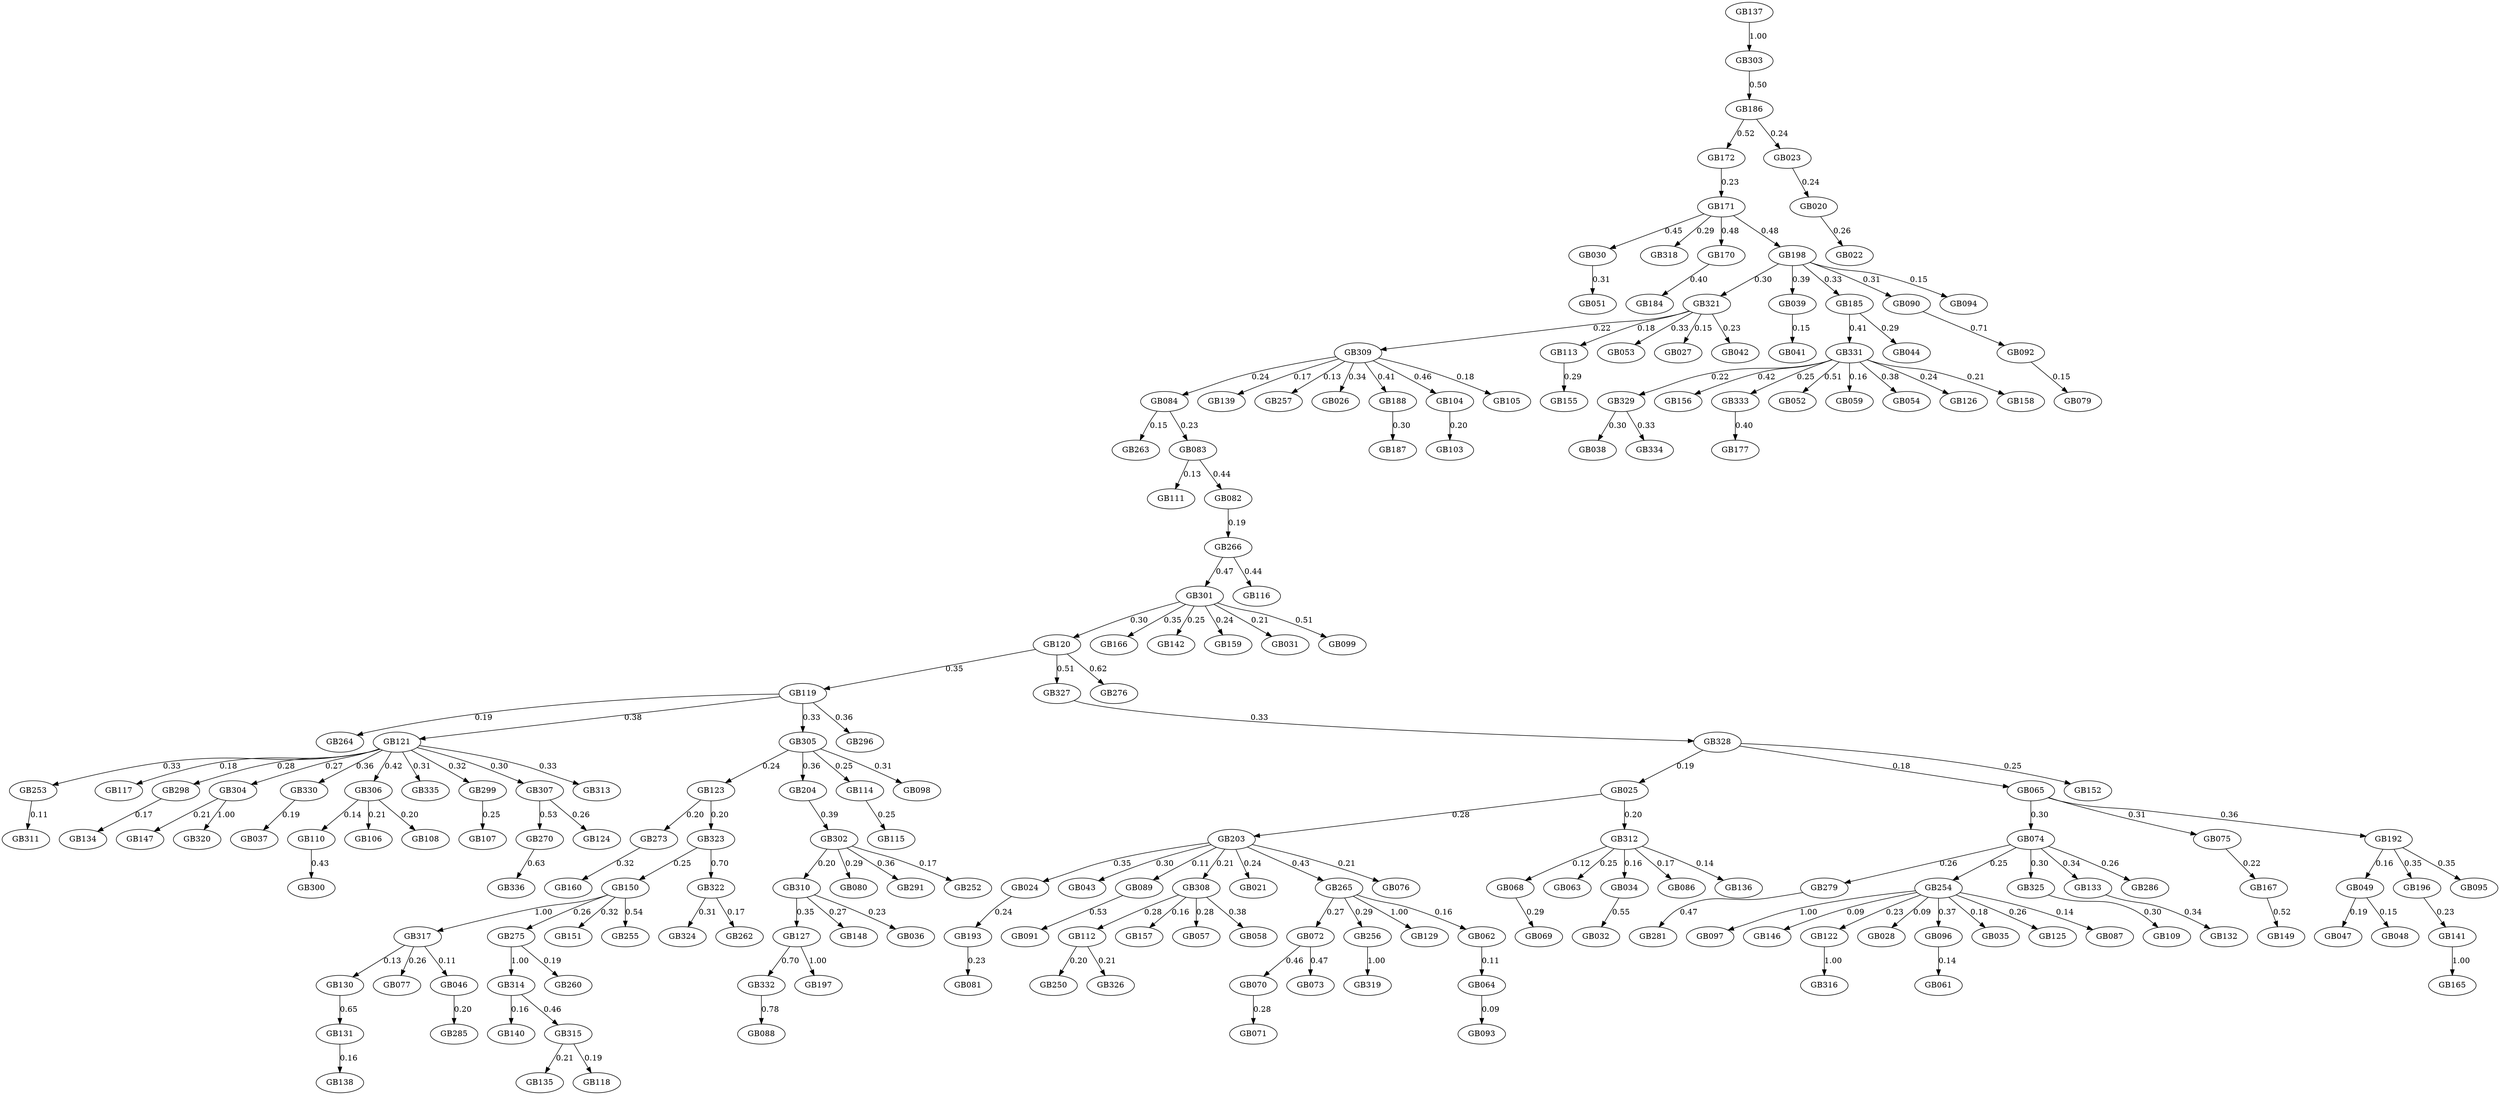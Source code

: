 digraph G {
   GB301 -> GB120 [label="0.30"];
   GB024 -> GB193 [label="0.24"];
   GB328 -> GB025 [label="0.19"];
   GB314 -> GB140 [label="0.16"];
   GB309 -> GB084 [label="0.24"];
   GB332 -> GB088 [label="0.78"];
   GB270 -> GB336 [label="0.63"];
   GB123 -> GB273 [label="0.20"];
   GB321 -> GB113 [label="0.18"];
   GB203 -> GB043 [label="0.30"];
   GB074 -> GB279 [label="0.26"];
   GB119 -> GB264 [label="0.19"];
   GB112 -> GB250 [label="0.20"];
   GB254 -> GB097 [label="1.00"];
   GB254 -> GB146 [label="0.09"];
   GB065 -> GB074 [label="0.30"];
   GB323 -> GB150 [label="0.25"];
   GB070 -> GB071 [label="0.28"];
   GB068 -> GB069 [label="0.29"];
   GB302 -> GB310 [label="0.20"];
   GB065 -> GB075 [label="0.31"];
   GB329 -> GB038 [label="0.30"];
   GB203 -> GB089 [label="0.11"];
   GB204 -> GB302 [label="0.39"];
   GB312 -> GB068 [label="0.12"];
   GB110 -> GB300 [label="0.43"];
   GB317 -> GB130 [label="0.13"];
   GB331 -> GB156 [label="0.42"];
   GB172 -> GB171 [label="0.23"];
   GB121 -> GB253 [label="0.33"];
   GB321 -> GB309 [label="0.22"];
   GB092 -> GB079 [label="0.15"];
   GB074 -> GB254 [label="0.25"];
   GB308 -> GB157 [label="0.16"];
   GB331 -> GB333 [label="0.25"];
   GB305 -> GB114 [label="0.25"];
   GB308 -> GB057 [label="0.28"];
   GB308 -> GB112 [label="0.28"];
   GB317 -> GB077 [label="0.26"];
   GB309 -> GB139 [label="0.17"];
   GB121 -> GB117 [label="0.18"];
   GB121 -> GB298 [label="0.28"];
   GB333 -> GB177 [label="0.40"];
   GB046 -> GB285 [label="0.20"];
   GB119 -> GB296 [label="0.36"];
   GB301 -> GB166 [label="0.35"];
   GB167 -> GB149 [label="0.52"];
   GB253 -> GB311 [label="0.11"];
   GB171 -> GB030 [label="0.45"];
   GB309 -> GB257 [label="0.13"];
   GB266 -> GB301 [label="0.47"];
   GB064 -> GB093 [label="0.09"];
   GB321 -> GB053 [label="0.33"];
   GB112 -> GB326 [label="0.21"];
   GB325 -> GB109 [label="0.30"];
   GB133 -> GB132 [label="0.34"];
   GB312 -> GB063 [label="0.25"];
   GB310 -> GB127 [label="0.35"];
   GB310 -> GB148 [label="0.27"];
   GB186 -> GB172 [label="0.52"];
   GB309 -> GB026 [label="0.34"];
   GB275 -> GB260 [label="0.19"];
   GB121 -> GB304 [label="0.27"];
   GB302 -> GB080 [label="0.29"];
   GB331 -> GB052 [label="0.51"];
   GB131 -> GB138 [label="0.16"];
   GB074 -> GB325 [label="0.30"];
   GB203 -> GB021 [label="0.24"];
   GB323 -> GB322 [label="0.70"];
   GB074 -> GB286 [label="0.26"];
   GB265 -> GB072 [label="0.27"];
   GB137 -> GB303 [label="1.00"];
   GB322 -> GB324 [label="0.31"];
   GB171 -> GB318 [label="0.29"];
   GB170 -> GB184 [label="0.40"];
   GB315 -> GB135 [label="0.21"];
   GB273 -> GB160 [label="0.32"];
   GB203 -> GB308 [label="0.21"];
   GB301 -> GB142 [label="0.25"];
   GB254 -> GB122 [label="0.23"];
   GB302 -> GB291 [label="0.36"];
   GB121 -> GB330 [label="0.36"];
   GB023 -> GB020 [label="0.24"];
   GB304 -> GB147 [label="0.21"];
   GB049 -> GB047 [label="0.19"];
   GB331 -> GB329 [label="0.22"];
   GB122 -> GB316 [label="1.00"];
   GB306 -> GB110 [label="0.14"];
   GB304 -> GB320 [label="1.00"];
   GB150 -> GB151 [label="0.32"];
   GB150 -> GB255 [label="0.54"];
   GB312 -> GB034 [label="0.16"];
   GB196 -> GB141 [label="0.23"];
   GB123 -> GB323 [label="0.20"];
   GB301 -> GB159 [label="0.24"];
   GB301 -> GB031 [label="0.21"];
   GB121 -> GB335 [label="0.31"];
   GB299 -> GB107 [label="0.25"];
   GB188 -> GB187 [label="0.30"];
   GB203 -> GB265 [label="0.43"];
   GB119 -> GB305 [label="0.33"];
   GB186 -> GB023 [label="0.24"];
   GB254 -> GB028 [label="0.09"];
   GB306 -> GB106 [label="0.21"];
   GB266 -> GB116 [label="0.44"];
   GB203 -> GB024 [label="0.35"];
   GB265 -> GB256 [label="0.29"];
   GB198 -> GB321 [label="0.30"];
   GB120 -> GB327 [label="0.51"];
   GB089 -> GB091 [label="0.53"];
   GB315 -> GB118 [label="0.19"];
   GB328 -> GB152 [label="0.25"];
   GB084 -> GB263 [label="0.15"];
   GB265 -> GB129 [label="1.00"];
   GB309 -> GB104 [label="0.46"];
   GB025 -> GB312 [label="0.20"];
   GB083 -> GB111 [label="0.13"];
   GB307 -> GB270 [label="0.53"];
   GB302 -> GB252 [label="0.17"];
   GB121 -> GB307 [label="0.30"];
   GB279 -> GB281 [label="0.47"];
   GB265 -> GB062 [label="0.16"];
   GB049 -> GB048 [label="0.15"];
   GB120 -> GB276 [label="0.62"];
   GB192 -> GB049 [label="0.16"];
   GB317 -> GB046 [label="0.11"];
   GB312 -> GB086 [label="0.17"];
   GB321 -> GB027 [label="0.15"];
   GB072 -> GB073 [label="0.47"];
   GB301 -> GB099 [label="0.51"];
   GB331 -> GB059 [label="0.16"];
   GB150 -> GB317 [label="1.00"];
   GB329 -> GB334 [label="0.33"];
   GB331 -> GB054 [label="0.38"];
   GB198 -> GB039 [label="0.39"];
   GB185 -> GB044 [label="0.29"];
   GB308 -> GB058 [label="0.38"];
   GB298 -> GB134 [label="0.17"];
   GB127 -> GB332 [label="0.70"];
   GB198 -> GB090 [label="0.31"];
   GB321 -> GB042 [label="0.23"];
   GB119 -> GB121 [label="0.38"];
   GB034 -> GB032 [label="0.55"];
   GB039 -> GB041 [label="0.15"];
   GB254 -> GB096 [label="0.37"];
   GB254 -> GB035 [label="0.18"];
   GB309 -> GB105 [label="0.18"];
   GB072 -> GB070 [label="0.46"];
   GB127 -> GB197 [label="1.00"];
   GB113 -> GB155 [label="0.29"];
   GB083 -> GB082 [label="0.44"];
   GB150 -> GB275 [label="0.26"];
   GB314 -> GB315 [label="0.46"];
   GB306 -> GB108 [label="0.20"];
   GB025 -> GB203 [label="0.28"];
   GB198 -> GB185 [label="0.33"];
   GB330 -> GB037 [label="0.19"];
   GB310 -> GB036 [label="0.23"];
   GB305 -> GB204 [label="0.36"];
   GB171 -> GB170 [label="0.48"];
   GB020 -> GB022 [label="0.26"];
   GB030 -> GB051 [label="0.31"];
   GB331 -> GB126 [label="0.24"];
   GB130 -> GB131 [label="0.65"];
   GB327 -> GB328 [label="0.33"];
   GB203 -> GB076 [label="0.21"];
   GB303 -> GB186 [label="0.50"];
   GB305 -> GB098 [label="0.31"];
   GB171 -> GB198 [label="0.48"];
   GB082 -> GB266 [label="0.19"];
   GB307 -> GB124 [label="0.26"];
   GB322 -> GB262 [label="0.17"];
   GB074 -> GB133 [label="0.34"];
   GB121 -> GB313 [label="0.33"];
   GB141 -> GB165 [label="1.00"];
   GB309 -> GB188 [label="0.41"];
   GB254 -> GB125 [label="0.26"];
   GB121 -> GB299 [label="0.32"];
   GB096 -> GB061 [label="0.14"];
   GB192 -> GB095 [label="0.35"];
   GB121 -> GB306 [label="0.42"];
   GB065 -> GB192 [label="0.36"];
   GB185 -> GB331 [label="0.41"];
   GB104 -> GB103 [label="0.20"];
   GB256 -> GB319 [label="1.00"];
   GB198 -> GB094 [label="0.15"];
   GB275 -> GB314 [label="1.00"];
   GB312 -> GB136 [label="0.14"];
   GB305 -> GB123 [label="0.24"];
   GB331 -> GB158 [label="0.21"];
   GB075 -> GB167 [label="0.22"];
   GB062 -> GB064 [label="0.11"];
   GB114 -> GB115 [label="0.25"];
   GB120 -> GB119 [label="0.35"];
   GB090 -> GB092 [label="0.71"];
   GB084 -> GB083 [label="0.23"];
   GB254 -> GB087 [label="0.14"];
   GB193 -> GB081 [label="0.23"];
   GB192 -> GB196 [label="0.35"];
   GB328 -> GB065 [label="0.18"];
   GB080;
   GB081;
   GB082;
   GB270;
   GB084;
   GB276;
   GB086;
   GB087;
   GB088;
   GB089;
   GB279;
   GB160;
   GB167;
   GB166;
   GB165;
   GB083;
   GB320;
   GB138;
   GB275;
   GB139;
   GB250;
   GB079;
   GB075;
   GB265;
   GB077;
   GB076;
   GB071;
   GB070;
   GB073;
   GB263;
   GB039;
   GB131;
   GB135;
   GB273;
   GB146;
   GB097;
   GB068;
   GB069;
   GB064;
   GB065;
   GB062;
   GB063;
   GB061;
   GB188;
   GB326;
   GB185;
   GB184;
   GB187;
   GB186;
   GB158;
   GB327;
   GB090;
   GB177;
   GB170;
   GB171;
   GB172;
   GB052;
   GB325;
   GB324;
   GB059;
   GB058;
   GB321;
   GB042;
   GB323;
   GB322;
   GB053;
   GB203;
   GB051;
   GB298;
   GB057;
   GB328;
   GB204;
   GB054;
   GB198;
   GB099;
   GB192;
   GB193;
   GB098;
   GB196;
   GB197;
   GB291;
   GB296;
   GB299;
   GB123;
   GB049;
   GB103;
   GB105;
   GB104;
   GB107;
   GB106;
   GB109;
   GB108;
   GB336;
   GB334;
   GB335;
   GB332;
   GB333;
   GB330;
   GB331;
   GB318;
   GB148;
   GB281;
   GB286;
   GB285;
   GB112;
   GB113;
   GB110;
   GB111;
   GB116;
   GB117;
   GB114;
   GB115;
   GB118;
   GB119;
   GB147;
   GB303;
   GB302;
   GB301;
   GB300;
   GB307;
   GB306;
   GB305;
   GB304;
   GB264;
   GB141;
   GB309;
   GB308;
   GB140;
   GB142;
   GB044;
   GB046;
   GB047;
   GB041;
   GB129;
   GB043;
   GB127;
   GB126;
   GB125;
   GB124;
   GB048;
   GB122;
   GB121;
   GB120;
   GB255;
   GB254;
   GB257;
   GB256;
   GB149;
   GB319;
   GB253;
   GB252;
   GB314;
   GB315;
   GB316;
   GB317;
   GB310;
   GB311;
   GB312;
   GB313;
   GB031;
   GB030;
   GB032;
   GB035;
   GB034;
   GB037;
   GB036;
   GB130;
   GB038;
   GB132;
   GB133;
   GB134;
   GB266;
   GB136;
   GB137;
   GB260;
   GB096;
   GB095;
   GB094;
   GB093;
   GB092;
   GB091;
   GB159;
   GB156;
   GB157;
   GB155;
   GB152;
   GB150;
   GB151;
   GB329;
   GB262;
   GB072;
   GB074;
   GB022;
   GB023;
   GB020;
   GB021;
   GB026;
   GB027;
   GB024;
   GB025;
   GB028;

}

